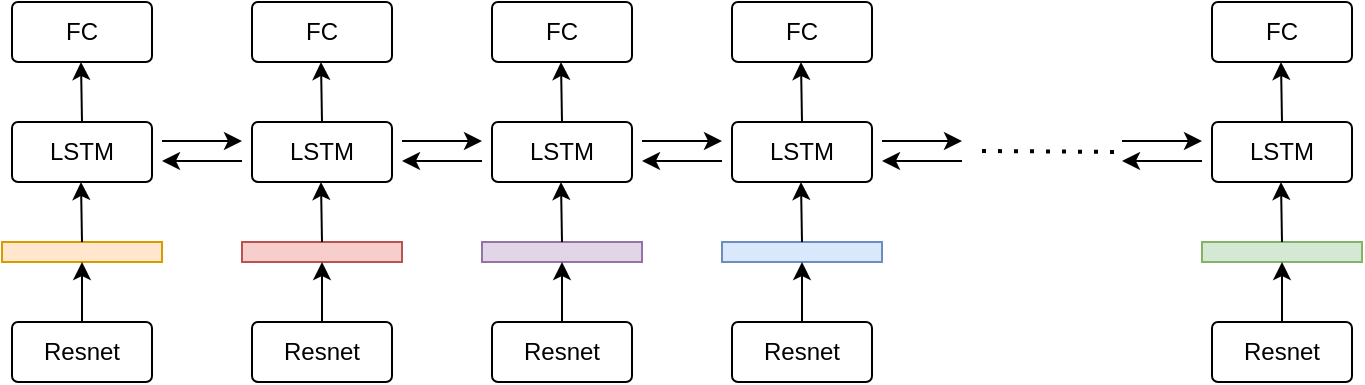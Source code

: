<mxfile version="13.7.4" type="github">
  <diagram id="t9chOG4Z199XV84NwMAH" name="Page-1">
    <mxGraphModel dx="2272" dy="768" grid="1" gridSize="10" guides="1" tooltips="1" connect="1" arrows="1" fold="1" page="1" pageScale="1" pageWidth="850" pageHeight="1100" math="0" shadow="0">
      <root>
        <mxCell id="0" />
        <mxCell id="1" parent="0" />
        <mxCell id="qj59T8PlFzmpi_8qOas6-2" value="FC" style="rounded=1;arcSize=10;whiteSpace=wrap;html=1;align=center;" vertex="1" parent="1">
          <mxGeometry x="-795" y="40" width="70" height="30" as="geometry" />
        </mxCell>
        <mxCell id="qj59T8PlFzmpi_8qOas6-3" value="LSTM" style="rounded=1;arcSize=10;whiteSpace=wrap;html=1;align=center;" vertex="1" parent="1">
          <mxGeometry x="-795" y="100" width="70" height="30" as="geometry" />
        </mxCell>
        <mxCell id="qj59T8PlFzmpi_8qOas6-4" value="Resnet" style="rounded=1;arcSize=10;whiteSpace=wrap;html=1;align=center;" vertex="1" parent="1">
          <mxGeometry x="-795" y="200" width="70" height="30" as="geometry" />
        </mxCell>
        <mxCell id="qj59T8PlFzmpi_8qOas6-46" value="" style="rounded=0;whiteSpace=wrap;html=1;fillColor=#ffe6cc;strokeColor=#d79b00;" vertex="1" parent="1">
          <mxGeometry x="-800" y="160" width="80" height="10" as="geometry" />
        </mxCell>
        <mxCell id="qj59T8PlFzmpi_8qOas6-50" value="" style="endArrow=classic;html=1;" edge="1" parent="1">
          <mxGeometry width="50" height="50" relative="1" as="geometry">
            <mxPoint x="-760" y="200" as="sourcePoint" />
            <mxPoint x="-760" y="170" as="targetPoint" />
          </mxGeometry>
        </mxCell>
        <mxCell id="qj59T8PlFzmpi_8qOas6-53" value="" style="endArrow=classic;html=1;" edge="1" parent="1">
          <mxGeometry width="50" height="50" relative="1" as="geometry">
            <mxPoint x="-760" y="160" as="sourcePoint" />
            <mxPoint x="-760.5" y="130" as="targetPoint" />
          </mxGeometry>
        </mxCell>
        <mxCell id="qj59T8PlFzmpi_8qOas6-57" value="" style="endArrow=classic;html=1;" edge="1" parent="1">
          <mxGeometry width="50" height="50" relative="1" as="geometry">
            <mxPoint x="-760" y="100" as="sourcePoint" />
            <mxPoint x="-760.5" y="70" as="targetPoint" />
          </mxGeometry>
        </mxCell>
        <mxCell id="qj59T8PlFzmpi_8qOas6-58" value="FC" style="rounded=1;arcSize=10;whiteSpace=wrap;html=1;align=center;" vertex="1" parent="1">
          <mxGeometry x="-675" y="40" width="70" height="30" as="geometry" />
        </mxCell>
        <mxCell id="qj59T8PlFzmpi_8qOas6-59" value="LSTM" style="rounded=1;arcSize=10;whiteSpace=wrap;html=1;align=center;" vertex="1" parent="1">
          <mxGeometry x="-675" y="100" width="70" height="30" as="geometry" />
        </mxCell>
        <mxCell id="qj59T8PlFzmpi_8qOas6-60" value="Resnet" style="rounded=1;arcSize=10;whiteSpace=wrap;html=1;align=center;" vertex="1" parent="1">
          <mxGeometry x="-675" y="200" width="70" height="30" as="geometry" />
        </mxCell>
        <mxCell id="qj59T8PlFzmpi_8qOas6-61" value="" style="rounded=0;whiteSpace=wrap;html=1;fillColor=#f8cecc;strokeColor=#b85450;" vertex="1" parent="1">
          <mxGeometry x="-680" y="160" width="80" height="10" as="geometry" />
        </mxCell>
        <mxCell id="qj59T8PlFzmpi_8qOas6-62" value="" style="endArrow=classic;html=1;" edge="1" parent="1">
          <mxGeometry width="50" height="50" relative="1" as="geometry">
            <mxPoint x="-640" y="200" as="sourcePoint" />
            <mxPoint x="-640" y="170" as="targetPoint" />
          </mxGeometry>
        </mxCell>
        <mxCell id="qj59T8PlFzmpi_8qOas6-63" value="" style="endArrow=classic;html=1;" edge="1" parent="1">
          <mxGeometry width="50" height="50" relative="1" as="geometry">
            <mxPoint x="-640" y="160" as="sourcePoint" />
            <mxPoint x="-640.5" y="130" as="targetPoint" />
          </mxGeometry>
        </mxCell>
        <mxCell id="qj59T8PlFzmpi_8qOas6-64" value="" style="endArrow=classic;html=1;" edge="1" parent="1">
          <mxGeometry width="50" height="50" relative="1" as="geometry">
            <mxPoint x="-640" y="100" as="sourcePoint" />
            <mxPoint x="-640.5" y="70" as="targetPoint" />
          </mxGeometry>
        </mxCell>
        <mxCell id="qj59T8PlFzmpi_8qOas6-79" value="FC" style="rounded=1;arcSize=10;whiteSpace=wrap;html=1;align=center;" vertex="1" parent="1">
          <mxGeometry x="-195" y="40" width="70" height="30" as="geometry" />
        </mxCell>
        <mxCell id="qj59T8PlFzmpi_8qOas6-80" value="LSTM" style="rounded=1;arcSize=10;whiteSpace=wrap;html=1;align=center;" vertex="1" parent="1">
          <mxGeometry x="-195" y="100" width="70" height="30" as="geometry" />
        </mxCell>
        <mxCell id="qj59T8PlFzmpi_8qOas6-81" value="Resnet" style="rounded=1;arcSize=10;whiteSpace=wrap;html=1;align=center;" vertex="1" parent="1">
          <mxGeometry x="-195" y="200" width="70" height="30" as="geometry" />
        </mxCell>
        <mxCell id="qj59T8PlFzmpi_8qOas6-82" value="" style="rounded=0;whiteSpace=wrap;html=1;fillColor=#d5e8d4;strokeColor=#82b366;" vertex="1" parent="1">
          <mxGeometry x="-200" y="160" width="80" height="10" as="geometry" />
        </mxCell>
        <mxCell id="qj59T8PlFzmpi_8qOas6-83" value="" style="endArrow=classic;html=1;" edge="1" parent="1">
          <mxGeometry width="50" height="50" relative="1" as="geometry">
            <mxPoint x="-160" y="200" as="sourcePoint" />
            <mxPoint x="-160" y="170" as="targetPoint" />
          </mxGeometry>
        </mxCell>
        <mxCell id="qj59T8PlFzmpi_8qOas6-84" value="" style="endArrow=classic;html=1;" edge="1" parent="1">
          <mxGeometry width="50" height="50" relative="1" as="geometry">
            <mxPoint x="-160" y="160" as="sourcePoint" />
            <mxPoint x="-160.5" y="130" as="targetPoint" />
          </mxGeometry>
        </mxCell>
        <mxCell id="qj59T8PlFzmpi_8qOas6-85" value="" style="endArrow=classic;html=1;" edge="1" parent="1">
          <mxGeometry width="50" height="50" relative="1" as="geometry">
            <mxPoint x="-160" y="100" as="sourcePoint" />
            <mxPoint x="-160.5" y="70" as="targetPoint" />
          </mxGeometry>
        </mxCell>
        <mxCell id="qj59T8PlFzmpi_8qOas6-86" value="" style="endArrow=classic;html=1;" edge="1" parent="1">
          <mxGeometry width="50" height="50" relative="1" as="geometry">
            <mxPoint x="-720" y="109.5" as="sourcePoint" />
            <mxPoint x="-680" y="109.5" as="targetPoint" />
          </mxGeometry>
        </mxCell>
        <mxCell id="qj59T8PlFzmpi_8qOas6-87" value="" style="endArrow=classic;html=1;" edge="1" parent="1">
          <mxGeometry width="50" height="50" relative="1" as="geometry">
            <mxPoint x="-680" y="119.5" as="sourcePoint" />
            <mxPoint x="-720" y="119.5" as="targetPoint" />
          </mxGeometry>
        </mxCell>
        <mxCell id="qj59T8PlFzmpi_8qOas6-89" value="" style="endArrow=classic;html=1;" edge="1" parent="1">
          <mxGeometry width="50" height="50" relative="1" as="geometry">
            <mxPoint x="-600" y="109.5" as="sourcePoint" />
            <mxPoint x="-560" y="109.5" as="targetPoint" />
          </mxGeometry>
        </mxCell>
        <mxCell id="qj59T8PlFzmpi_8qOas6-90" value="" style="endArrow=classic;html=1;" edge="1" parent="1">
          <mxGeometry width="50" height="50" relative="1" as="geometry">
            <mxPoint x="-560" y="119.5" as="sourcePoint" />
            <mxPoint x="-600" y="119.5" as="targetPoint" />
          </mxGeometry>
        </mxCell>
        <mxCell id="qj59T8PlFzmpi_8qOas6-92" value="FC" style="rounded=1;arcSize=10;whiteSpace=wrap;html=1;align=center;" vertex="1" parent="1">
          <mxGeometry x="-555" y="40" width="70" height="30" as="geometry" />
        </mxCell>
        <mxCell id="qj59T8PlFzmpi_8qOas6-93" value="LSTM" style="rounded=1;arcSize=10;whiteSpace=wrap;html=1;align=center;" vertex="1" parent="1">
          <mxGeometry x="-555" y="100" width="70" height="30" as="geometry" />
        </mxCell>
        <mxCell id="qj59T8PlFzmpi_8qOas6-94" value="Resnet" style="rounded=1;arcSize=10;whiteSpace=wrap;html=1;align=center;" vertex="1" parent="1">
          <mxGeometry x="-555" y="200" width="70" height="30" as="geometry" />
        </mxCell>
        <mxCell id="qj59T8PlFzmpi_8qOas6-95" value="" style="rounded=0;whiteSpace=wrap;html=1;fillColor=#e1d5e7;strokeColor=#9673a6;" vertex="1" parent="1">
          <mxGeometry x="-560" y="160" width="80" height="10" as="geometry" />
        </mxCell>
        <mxCell id="qj59T8PlFzmpi_8qOas6-96" value="" style="endArrow=classic;html=1;" edge="1" parent="1">
          <mxGeometry width="50" height="50" relative="1" as="geometry">
            <mxPoint x="-520" y="200" as="sourcePoint" />
            <mxPoint x="-520" y="170" as="targetPoint" />
          </mxGeometry>
        </mxCell>
        <mxCell id="qj59T8PlFzmpi_8qOas6-97" value="" style="endArrow=classic;html=1;" edge="1" parent="1">
          <mxGeometry width="50" height="50" relative="1" as="geometry">
            <mxPoint x="-520" y="160" as="sourcePoint" />
            <mxPoint x="-520.5" y="130" as="targetPoint" />
          </mxGeometry>
        </mxCell>
        <mxCell id="qj59T8PlFzmpi_8qOas6-98" value="" style="endArrow=classic;html=1;" edge="1" parent="1">
          <mxGeometry width="50" height="50" relative="1" as="geometry">
            <mxPoint x="-520" y="100" as="sourcePoint" />
            <mxPoint x="-520.5" y="70" as="targetPoint" />
          </mxGeometry>
        </mxCell>
        <mxCell id="qj59T8PlFzmpi_8qOas6-99" value="" style="endArrow=classic;html=1;" edge="1" parent="1">
          <mxGeometry width="50" height="50" relative="1" as="geometry">
            <mxPoint x="-480" y="109.5" as="sourcePoint" />
            <mxPoint x="-440" y="109.5" as="targetPoint" />
          </mxGeometry>
        </mxCell>
        <mxCell id="qj59T8PlFzmpi_8qOas6-100" value="" style="endArrow=classic;html=1;" edge="1" parent="1">
          <mxGeometry width="50" height="50" relative="1" as="geometry">
            <mxPoint x="-440" y="119.5" as="sourcePoint" />
            <mxPoint x="-480" y="119.5" as="targetPoint" />
          </mxGeometry>
        </mxCell>
        <mxCell id="qj59T8PlFzmpi_8qOas6-101" value="FC" style="rounded=1;arcSize=10;whiteSpace=wrap;html=1;align=center;" vertex="1" parent="1">
          <mxGeometry x="-435" y="40" width="70" height="30" as="geometry" />
        </mxCell>
        <mxCell id="qj59T8PlFzmpi_8qOas6-102" value="LSTM" style="rounded=1;arcSize=10;whiteSpace=wrap;html=1;align=center;" vertex="1" parent="1">
          <mxGeometry x="-435" y="100" width="70" height="30" as="geometry" />
        </mxCell>
        <mxCell id="qj59T8PlFzmpi_8qOas6-103" value="Resnet" style="rounded=1;arcSize=10;whiteSpace=wrap;html=1;align=center;" vertex="1" parent="1">
          <mxGeometry x="-435" y="200" width="70" height="30" as="geometry" />
        </mxCell>
        <mxCell id="qj59T8PlFzmpi_8qOas6-104" value="" style="rounded=0;whiteSpace=wrap;html=1;fillColor=#dae8fc;strokeColor=#6c8ebf;" vertex="1" parent="1">
          <mxGeometry x="-440" y="160" width="80" height="10" as="geometry" />
        </mxCell>
        <mxCell id="qj59T8PlFzmpi_8qOas6-105" value="" style="endArrow=classic;html=1;" edge="1" parent="1">
          <mxGeometry width="50" height="50" relative="1" as="geometry">
            <mxPoint x="-400" y="200" as="sourcePoint" />
            <mxPoint x="-400" y="170" as="targetPoint" />
          </mxGeometry>
        </mxCell>
        <mxCell id="qj59T8PlFzmpi_8qOas6-106" value="" style="endArrow=classic;html=1;" edge="1" parent="1">
          <mxGeometry width="50" height="50" relative="1" as="geometry">
            <mxPoint x="-400" y="160" as="sourcePoint" />
            <mxPoint x="-400.5" y="130" as="targetPoint" />
          </mxGeometry>
        </mxCell>
        <mxCell id="qj59T8PlFzmpi_8qOas6-107" value="" style="endArrow=classic;html=1;" edge="1" parent="1">
          <mxGeometry width="50" height="50" relative="1" as="geometry">
            <mxPoint x="-400" y="100" as="sourcePoint" />
            <mxPoint x="-400.5" y="70" as="targetPoint" />
          </mxGeometry>
        </mxCell>
        <mxCell id="qj59T8PlFzmpi_8qOas6-108" value="" style="endArrow=classic;html=1;" edge="1" parent="1">
          <mxGeometry width="50" height="50" relative="1" as="geometry">
            <mxPoint x="-360" y="109.5" as="sourcePoint" />
            <mxPoint x="-320" y="109.5" as="targetPoint" />
          </mxGeometry>
        </mxCell>
        <mxCell id="qj59T8PlFzmpi_8qOas6-109" value="" style="endArrow=classic;html=1;" edge="1" parent="1">
          <mxGeometry width="50" height="50" relative="1" as="geometry">
            <mxPoint x="-320" y="119.5" as="sourcePoint" />
            <mxPoint x="-360" y="119.5" as="targetPoint" />
          </mxGeometry>
        </mxCell>
        <mxCell id="qj59T8PlFzmpi_8qOas6-110" value="" style="endArrow=classic;html=1;" edge="1" parent="1">
          <mxGeometry width="50" height="50" relative="1" as="geometry">
            <mxPoint x="-240" y="109.5" as="sourcePoint" />
            <mxPoint x="-200" y="109.5" as="targetPoint" />
          </mxGeometry>
        </mxCell>
        <mxCell id="qj59T8PlFzmpi_8qOas6-111" value="" style="endArrow=classic;html=1;" edge="1" parent="1">
          <mxGeometry width="50" height="50" relative="1" as="geometry">
            <mxPoint x="-200" y="119.5" as="sourcePoint" />
            <mxPoint x="-240" y="119.5" as="targetPoint" />
          </mxGeometry>
        </mxCell>
        <mxCell id="qj59T8PlFzmpi_8qOas6-118" value="" style="endArrow=none;dashed=1;html=1;dashPattern=1 3;strokeWidth=2;" edge="1" parent="1">
          <mxGeometry width="50" height="50" relative="1" as="geometry">
            <mxPoint x="-310" y="114.5" as="sourcePoint" />
            <mxPoint x="-240" y="115" as="targetPoint" />
          </mxGeometry>
        </mxCell>
      </root>
    </mxGraphModel>
  </diagram>
</mxfile>
